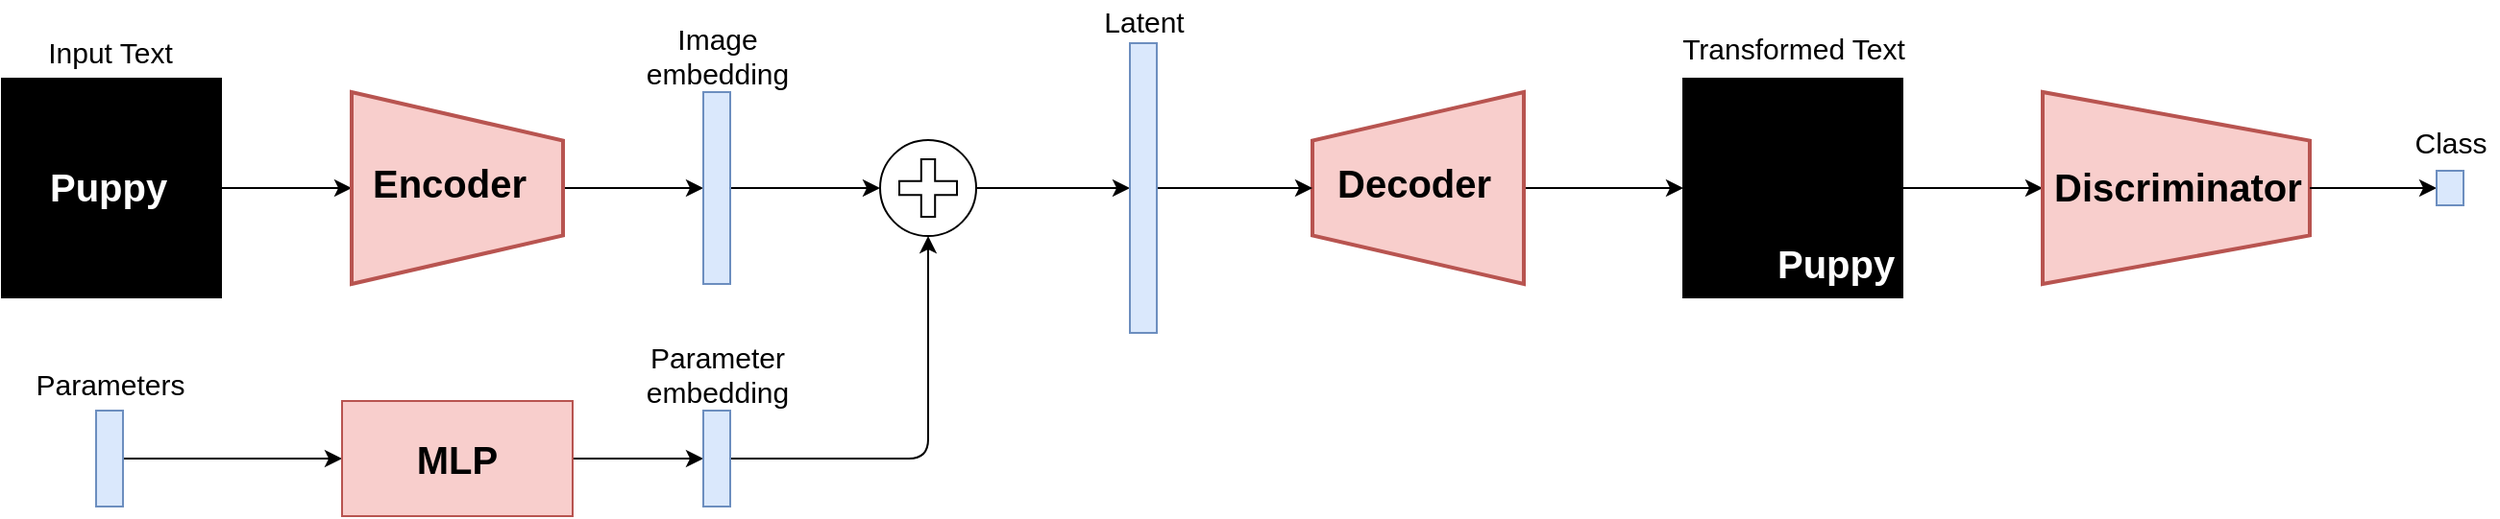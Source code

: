 <mxfile version="12.4.3" type="device" pages="1"><diagram id="b1FgfrGBR4-A626F3cCv" name="Page-1"><mxGraphModel dx="1594" dy="853" grid="1" gridSize="10" guides="1" tooltips="1" connect="1" arrows="1" fold="1" page="1" pageScale="1" pageWidth="827" pageHeight="1169" math="0" shadow="0"><root><mxCell id="0"/><mxCell id="1" parent="0"/><mxCell id="iIajJtNXgR4OdNEecgws-6" value="&lt;span style=&quot;font-size: 15px&quot;&gt;Input Text&lt;/span&gt;" style="text;html=1;resizable=0;points=[];autosize=1;align=center;verticalAlign=top;spacingTop=-4;" vertex="1" parent="1"><mxGeometry x="199" y="347" width="80" height="20" as="geometry"/></mxCell><mxCell id="iIajJtNXgR4OdNEecgws-23" style="edgeStyle=segmentEdgeStyle;orthogonalLoop=1;jettySize=auto;html=1;exitX=1;exitY=0.5;exitDx=0;exitDy=0;entryX=0.5;entryY=0;entryDx=0;entryDy=0;" edge="1" parent="1" source="iIajJtNXgR4OdNEecgws-7" target="iIajJtNXgR4OdNEecgws-16"><mxGeometry relative="1" as="geometry"/></mxCell><mxCell id="iIajJtNXgR4OdNEecgws-7" value="" style="rounded=0;whiteSpace=wrap;html=1;fillColor=#000000;" vertex="1" parent="1"><mxGeometry x="183" y="372" width="114" height="114" as="geometry"/></mxCell><mxCell id="iIajJtNXgR4OdNEecgws-8" value="&lt;font size=&quot;1&quot; color=&quot;#ffffff&quot;&gt;&lt;b style=&quot;font-size: 20px&quot;&gt;Puppy&lt;/b&gt;&lt;/font&gt;" style="text;html=1;resizable=0;points=[];autosize=1;align=left;verticalAlign=top;spacingTop=-4;" vertex="1" parent="1"><mxGeometry x="206" y="414" width="80" height="20" as="geometry"/></mxCell><mxCell id="iIajJtNXgR4OdNEecgws-36" style="edgeStyle=segmentEdgeStyle;orthogonalLoop=1;jettySize=auto;html=1;exitX=0.5;exitY=0;exitDx=0;exitDy=0;entryX=0;entryY=0.5;entryDx=0;entryDy=0;" edge="1" parent="1" source="iIajJtNXgR4OdNEecgws-12" target="iIajJtNXgR4OdNEecgws-9"><mxGeometry relative="1" as="geometry"/></mxCell><mxCell id="iIajJtNXgR4OdNEecgws-39" style="edgeStyle=segmentEdgeStyle;orthogonalLoop=1;jettySize=auto;html=1;exitX=1;exitY=0.5;exitDx=0;exitDy=0;entryX=0.5;entryY=0;entryDx=0;entryDy=0;" edge="1" parent="1" source="iIajJtNXgR4OdNEecgws-9" target="iIajJtNXgR4OdNEecgws-37"><mxGeometry relative="1" as="geometry"/></mxCell><mxCell id="iIajJtNXgR4OdNEecgws-9" value="" style="rounded=0;whiteSpace=wrap;html=1;fillColor=#000000;" vertex="1" parent="1"><mxGeometry x="1058" y="372" width="114" height="114" as="geometry"/></mxCell><mxCell id="iIajJtNXgR4OdNEecgws-10" value="&lt;font size=&quot;1&quot; color=&quot;#ffffff&quot;&gt;&lt;b style=&quot;font-size: 20px&quot;&gt;Puppy&lt;/b&gt;&lt;/font&gt;" style="text;html=1;resizable=0;points=[];autosize=1;align=left;verticalAlign=top;spacingTop=-4;" vertex="1" parent="1"><mxGeometry x="1105" y="454.19" width="80" height="20" as="geometry"/></mxCell><mxCell id="iIajJtNXgR4OdNEecgws-11" value="&lt;span style=&quot;font-size: 15px&quot;&gt;Transformed Text&lt;br&gt;&lt;/span&gt;" style="text;html=1;resizable=0;points=[];autosize=1;align=center;verticalAlign=top;spacingTop=-4;" vertex="1" parent="1"><mxGeometry x="1050" y="345.19" width="130" height="20" as="geometry"/></mxCell><mxCell id="iIajJtNXgR4OdNEecgws-12" value="" style="verticalLabelPosition=bottom;verticalAlign=top;html=1;strokeWidth=2;shape=trapezoid;perimeter=trapezoidPerimeter;whiteSpace=wrap;size=0.253;arcSize=10;flipV=1;rotation=90;fillColor=#f8cecc;strokeColor=#b85450;" vertex="1" parent="1"><mxGeometry x="870" y="374" width="100" height="110" as="geometry"/></mxCell><mxCell id="iIajJtNXgR4OdNEecgws-13" value="&lt;b&gt;&lt;font style=&quot;font-size: 20px&quot;&gt;Decoder&lt;/font&gt;&lt;/b&gt;" style="text;html=1;resizable=0;points=[];autosize=1;align=left;verticalAlign=top;spacingTop=-4;" vertex="1" parent="1"><mxGeometry x="876" y="412" width="100" height="20" as="geometry"/></mxCell><mxCell id="iIajJtNXgR4OdNEecgws-25" style="edgeStyle=segmentEdgeStyle;orthogonalLoop=1;jettySize=auto;html=1;exitX=1;exitY=0.5;exitDx=0;exitDy=0;entryX=0;entryY=0.5;entryDx=0;entryDy=0;" edge="1" parent="1" source="iIajJtNXgR4OdNEecgws-14" target="iIajJtNXgR4OdNEecgws-18"><mxGeometry relative="1" as="geometry"/></mxCell><mxCell id="iIajJtNXgR4OdNEecgws-14" value="" style="rounded=0;whiteSpace=wrap;html=1;fillColor=#dae8fc;strokeColor=#6c8ebf;" vertex="1" parent="1"><mxGeometry x="232" y="545" width="14" height="50" as="geometry"/></mxCell><mxCell id="iIajJtNXgR4OdNEecgws-15" value="&lt;span style=&quot;font-size: 15px&quot;&gt;Parameters&lt;/span&gt;" style="text;html=1;resizable=0;points=[];autosize=1;align=center;verticalAlign=top;spacingTop=-4;" vertex="1" parent="1"><mxGeometry x="194" y="520" width="90" height="20" as="geometry"/></mxCell><mxCell id="iIajJtNXgR4OdNEecgws-24" style="edgeStyle=segmentEdgeStyle;orthogonalLoop=1;jettySize=auto;html=1;exitX=0.5;exitY=1;exitDx=0;exitDy=0;entryX=0;entryY=0.5;entryDx=0;entryDy=0;" edge="1" parent="1" source="iIajJtNXgR4OdNEecgws-16" target="iIajJtNXgR4OdNEecgws-19"><mxGeometry relative="1" as="geometry"/></mxCell><mxCell id="iIajJtNXgR4OdNEecgws-16" value="" style="verticalLabelPosition=bottom;verticalAlign=top;html=1;strokeWidth=2;shape=trapezoid;perimeter=trapezoidPerimeter;whiteSpace=wrap;size=0.253;arcSize=10;flipV=1;rotation=-90;fillColor=#f8cecc;strokeColor=#b85450;" vertex="1" parent="1"><mxGeometry x="370" y="374" width="100" height="110" as="geometry"/></mxCell><mxCell id="iIajJtNXgR4OdNEecgws-17" value="&lt;b&gt;&lt;font style=&quot;font-size: 20px&quot;&gt;Encoder&lt;/font&gt;&lt;/b&gt;" style="text;html=1;resizable=0;points=[];autosize=1;align=left;verticalAlign=top;spacingTop=-4;" vertex="1" parent="1"><mxGeometry x="374" y="412" width="100" height="20" as="geometry"/></mxCell><mxCell id="iIajJtNXgR4OdNEecgws-28" style="edgeStyle=segmentEdgeStyle;orthogonalLoop=1;jettySize=auto;html=1;exitX=1;exitY=0.5;exitDx=0;exitDy=0;entryX=0;entryY=0.5;entryDx=0;entryDy=0;" edge="1" parent="1" source="iIajJtNXgR4OdNEecgws-18" target="iIajJtNXgR4OdNEecgws-26"><mxGeometry relative="1" as="geometry"/></mxCell><mxCell id="iIajJtNXgR4OdNEecgws-18" value="&lt;b&gt;&lt;font style=&quot;font-size: 20px&quot;&gt;MLP&lt;/font&gt;&lt;/b&gt;" style="rounded=0;whiteSpace=wrap;html=1;fillColor=#f8cecc;strokeColor=#b85450;" vertex="1" parent="1"><mxGeometry x="360" y="540" width="120" height="60" as="geometry"/></mxCell><mxCell id="iIajJtNXgR4OdNEecgws-30" style="edgeStyle=segmentEdgeStyle;orthogonalLoop=1;jettySize=auto;html=1;exitX=1;exitY=0.5;exitDx=0;exitDy=0;entryX=0;entryY=0.5;entryDx=0;entryDy=0;" edge="1" parent="1" source="iIajJtNXgR4OdNEecgws-19" target="iIajJtNXgR4OdNEecgws-29"><mxGeometry relative="1" as="geometry"/></mxCell><mxCell id="iIajJtNXgR4OdNEecgws-19" value="" style="rounded=0;whiteSpace=wrap;html=1;fillColor=#dae8fc;strokeColor=#6c8ebf;" vertex="1" parent="1"><mxGeometry x="548" y="379" width="14" height="100" as="geometry"/></mxCell><mxCell id="iIajJtNXgR4OdNEecgws-20" value="&lt;font style=&quot;font-size: 15px&quot;&gt;Image&lt;br&gt;embedding&lt;/font&gt;" style="text;html=1;resizable=0;points=[];autosize=1;align=center;verticalAlign=top;spacingTop=-4;" vertex="1" parent="1"><mxGeometry x="510" y="340" width="90" height="30" as="geometry"/></mxCell><mxCell id="iIajJtNXgR4OdNEecgws-31" style="edgeStyle=segmentEdgeStyle;orthogonalLoop=1;jettySize=auto;html=1;exitX=1;exitY=0.5;exitDx=0;exitDy=0;entryX=0.5;entryY=1;entryDx=0;entryDy=0;" edge="1" parent="1" source="iIajJtNXgR4OdNEecgws-26" target="iIajJtNXgR4OdNEecgws-29"><mxGeometry relative="1" as="geometry"/></mxCell><mxCell id="iIajJtNXgR4OdNEecgws-26" value="" style="rounded=0;whiteSpace=wrap;html=1;fillColor=#dae8fc;strokeColor=#6c8ebf;" vertex="1" parent="1"><mxGeometry x="548" y="545" width="14" height="50" as="geometry"/></mxCell><mxCell id="iIajJtNXgR4OdNEecgws-27" value="&lt;span style=&quot;font-size: 15px&quot;&gt;Parameter&lt;br&gt;embedding&lt;br&gt;&lt;/span&gt;" style="text;html=1;resizable=0;points=[];autosize=1;align=center;verticalAlign=top;spacingTop=-4;" vertex="1" parent="1"><mxGeometry x="510" y="506" width="90" height="30" as="geometry"/></mxCell><mxCell id="iIajJtNXgR4OdNEecgws-34" style="edgeStyle=segmentEdgeStyle;orthogonalLoop=1;jettySize=auto;html=1;exitX=1;exitY=0.5;exitDx=0;exitDy=0;entryX=0;entryY=0.5;entryDx=0;entryDy=0;" edge="1" parent="1" source="iIajJtNXgR4OdNEecgws-29" target="iIajJtNXgR4OdNEecgws-32"><mxGeometry relative="1" as="geometry"/></mxCell><mxCell id="iIajJtNXgR4OdNEecgws-29" value="" style="shape=mxgraph.bpmn.shape;html=1;verticalLabelPosition=bottom;labelBackgroundColor=#ffffff;verticalAlign=top;align=center;perimeter=ellipsePerimeter;outlineConnect=0;outline=standard;symbol=parallelMultiple;" vertex="1" parent="1"><mxGeometry x="640" y="404" width="50" height="50" as="geometry"/></mxCell><mxCell id="iIajJtNXgR4OdNEecgws-35" style="edgeStyle=segmentEdgeStyle;orthogonalLoop=1;jettySize=auto;html=1;exitX=1;exitY=0.5;exitDx=0;exitDy=0;entryX=0.5;entryY=1;entryDx=0;entryDy=0;" edge="1" parent="1" source="iIajJtNXgR4OdNEecgws-32" target="iIajJtNXgR4OdNEecgws-12"><mxGeometry relative="1" as="geometry"/></mxCell><mxCell id="iIajJtNXgR4OdNEecgws-32" value="" style="rounded=0;whiteSpace=wrap;html=1;fillColor=#dae8fc;strokeColor=#6c8ebf;" vertex="1" parent="1"><mxGeometry x="770" y="353.5" width="14" height="151" as="geometry"/></mxCell><mxCell id="iIajJtNXgR4OdNEecgws-37" value="" style="verticalLabelPosition=bottom;verticalAlign=top;html=1;strokeWidth=2;shape=trapezoid;perimeter=trapezoidPerimeter;whiteSpace=wrap;size=0.253;arcSize=10;flipV=1;rotation=-90;fillColor=#f8cecc;strokeColor=#b85450;" vertex="1" parent="1"><mxGeometry x="1264.5" y="359.5" width="100" height="139" as="geometry"/></mxCell><mxCell id="iIajJtNXgR4OdNEecgws-38" value="&lt;b&gt;&lt;font style=&quot;font-size: 20px&quot;&gt;Discriminator&lt;/font&gt;&lt;/b&gt;" style="text;html=1;resizable=0;points=[];autosize=1;align=left;verticalAlign=top;spacingTop=-4;" vertex="1" parent="1"><mxGeometry x="1249" y="414" width="140" height="20" as="geometry"/></mxCell><mxCell id="iIajJtNXgR4OdNEecgws-41" style="edgeStyle=segmentEdgeStyle;orthogonalLoop=1;jettySize=auto;html=1;exitX=0.5;exitY=1;exitDx=0;exitDy=0;entryX=0;entryY=0.5;entryDx=0;entryDy=0;" edge="1" parent="1" source="iIajJtNXgR4OdNEecgws-37" target="iIajJtNXgR4OdNEecgws-40"><mxGeometry relative="1" as="geometry"/></mxCell><mxCell id="iIajJtNXgR4OdNEecgws-40" value="" style="rounded=0;whiteSpace=wrap;html=1;fillColor=#dae8fc;strokeColor=#6c8ebf;" vertex="1" parent="1"><mxGeometry x="1450" y="420" width="14" height="18" as="geometry"/></mxCell><mxCell id="iIajJtNXgR4OdNEecgws-42" value="&lt;span style=&quot;font-size: 15px&quot;&gt;Latent&lt;/span&gt;" style="text;html=1;resizable=0;points=[];autosize=1;align=center;verticalAlign=top;spacingTop=-4;" vertex="1" parent="1"><mxGeometry x="747" y="331" width="60" height="20" as="geometry"/></mxCell><mxCell id="iIajJtNXgR4OdNEecgws-43" value="&lt;span style=&quot;font-size: 15px&quot;&gt;Class&lt;br&gt;&lt;/span&gt;" style="text;html=1;resizable=0;points=[];autosize=1;align=center;verticalAlign=top;spacingTop=-4;" vertex="1" parent="1"><mxGeometry x="1432" y="394" width="50" height="20" as="geometry"/></mxCell></root></mxGraphModel></diagram></mxfile>